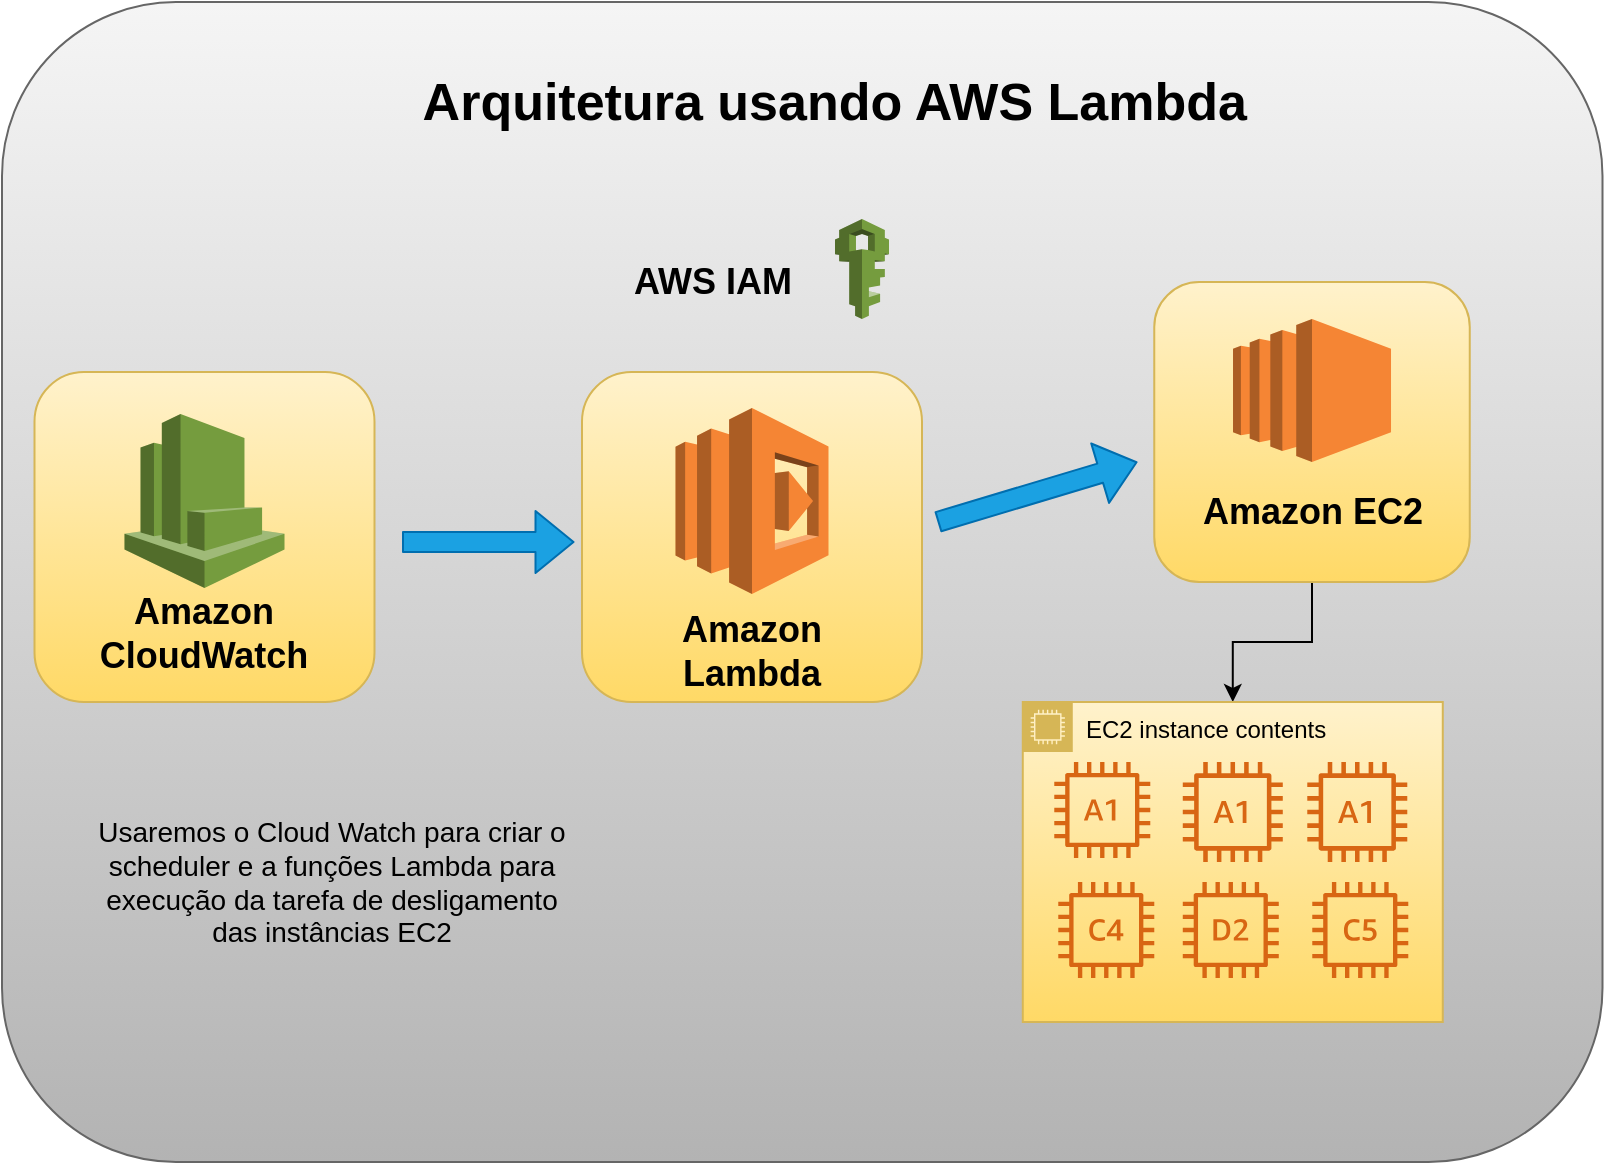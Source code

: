 <mxfile version="14.2.6" type="device"><diagram id="2mPjADY-DY4RU6S5QSkG" name="Page-1"><mxGraphModel dx="1422" dy="772" grid="1" gridSize="10" guides="1" tooltips="1" connect="1" arrows="1" fold="1" page="1" pageScale="1" pageWidth="827" pageHeight="1169" math="0" shadow="0"><root><mxCell id="0"/><mxCell id="1" parent="0"/><mxCell id="6c9NbKLZmSGp76b5sdFG-24" value="" style="rounded=1;whiteSpace=wrap;html=1;fillColor=#f5f5f5;strokeColor=#666666;gradientColor=#b3b3b3;" vertex="1" parent="1"><mxGeometry x="10" y="20" width="800.25" height="580" as="geometry"/></mxCell><mxCell id="6c9NbKLZmSGp76b5sdFG-27" value="" style="rounded=1;whiteSpace=wrap;html=1;gradientColor=#ffd966;fillColor=#fff2cc;strokeColor=#d6b656;" vertex="1" parent="1"><mxGeometry x="26.25" y="205" width="170" height="165" as="geometry"/></mxCell><mxCell id="6c9NbKLZmSGp76b5sdFG-25" value="" style="rounded=1;whiteSpace=wrap;html=1;gradientColor=#ffd966;fillColor=#fff2cc;strokeColor=#d6b656;" vertex="1" parent="1"><mxGeometry x="300" y="205" width="170" height="165" as="geometry"/></mxCell><mxCell id="6c9NbKLZmSGp76b5sdFG-19" style="edgeStyle=orthogonalEdgeStyle;rounded=0;orthogonalLoop=1;jettySize=auto;html=1;entryX=0.5;entryY=0;entryDx=0;entryDy=0;" edge="1" parent="1" source="6c9NbKLZmSGp76b5sdFG-15" target="6c9NbKLZmSGp76b5sdFG-4"><mxGeometry relative="1" as="geometry"/></mxCell><mxCell id="6c9NbKLZmSGp76b5sdFG-15" value="" style="rounded=1;whiteSpace=wrap;html=1;fillColor=#fff2cc;strokeColor=#d6b656;gradientColor=#ffd966;" vertex="1" parent="1"><mxGeometry x="586.13" y="160" width="157.75" height="150" as="geometry"/></mxCell><mxCell id="6c9NbKLZmSGp76b5sdFG-1" value="" style="outlineConnect=0;dashed=0;verticalLabelPosition=bottom;verticalAlign=top;align=center;html=1;shape=mxgraph.aws3.cloudwatch;fillColor=#759C3E;gradientColor=none;" vertex="1" parent="1"><mxGeometry x="71.25" y="226" width="80" height="87" as="geometry"/></mxCell><mxCell id="6c9NbKLZmSGp76b5sdFG-2" value="" style="outlineConnect=0;dashed=0;verticalLabelPosition=bottom;verticalAlign=top;align=center;html=1;shape=mxgraph.aws3.lambda;fillColor=#F58534;gradientColor=none;" vertex="1" parent="1"><mxGeometry x="346.75" y="223" width="76.5" height="93" as="geometry"/></mxCell><mxCell id="6c9NbKLZmSGp76b5sdFG-3" value="" style="outlineConnect=0;dashed=0;verticalLabelPosition=bottom;verticalAlign=top;align=center;html=1;shape=mxgraph.aws3.ec2;fillColor=#F58534;gradientColor=none;" vertex="1" parent="1"><mxGeometry x="625.51" y="178.5" width="79" height="71.5" as="geometry"/></mxCell><mxCell id="6c9NbKLZmSGp76b5sdFG-4" value="EC2 instance contents" style="points=[[0,0],[0.25,0],[0.5,0],[0.75,0],[1,0],[1,0.25],[1,0.5],[1,0.75],[1,1],[0.75,1],[0.5,1],[0.25,1],[0,1],[0,0.75],[0,0.5],[0,0.25]];outlineConnect=0;gradientColor=#ffd966;html=1;whiteSpace=wrap;fontSize=12;fontStyle=0;shape=mxgraph.aws4.group;grIcon=mxgraph.aws4.group_ec2_instance_contents;strokeColor=#d6b656;fillColor=#fff2cc;verticalAlign=top;align=left;spacingLeft=30;dashed=0;" vertex="1" parent="1"><mxGeometry x="520.39" y="370" width="210" height="160" as="geometry"/></mxCell><mxCell id="6c9NbKLZmSGp76b5sdFG-6" value="" style="outlineConnect=0;fontColor=#232F3E;gradientColor=none;fillColor=#D86613;strokeColor=none;dashed=0;verticalLabelPosition=bottom;verticalAlign=top;align=center;html=1;fontSize=12;fontStyle=0;aspect=fixed;pointerEvents=1;shape=mxgraph.aws4.a1_instance;" vertex="1" parent="1"><mxGeometry x="536.14" y="400" width="48" height="48" as="geometry"/></mxCell><mxCell id="6c9NbKLZmSGp76b5sdFG-7" value="" style="outlineConnect=0;fontColor=#232F3E;gradientColor=none;fillColor=#D86613;strokeColor=none;dashed=0;verticalLabelPosition=bottom;verticalAlign=top;align=center;html=1;fontSize=12;fontStyle=0;aspect=fixed;pointerEvents=1;shape=mxgraph.aws4.c4_instance;" vertex="1" parent="1"><mxGeometry x="538.14" y="460" width="48" height="48" as="geometry"/></mxCell><mxCell id="6c9NbKLZmSGp76b5sdFG-8" value="" style="outlineConnect=0;fontColor=#232F3E;gradientColor=none;fillColor=#D86613;strokeColor=none;dashed=0;verticalLabelPosition=bottom;verticalAlign=top;align=center;html=1;fontSize=12;fontStyle=0;aspect=fixed;pointerEvents=1;shape=mxgraph.aws4.d2_instance;" vertex="1" parent="1"><mxGeometry x="600.39" y="460" width="48" height="48" as="geometry"/></mxCell><mxCell id="6c9NbKLZmSGp76b5sdFG-9" value="" style="outlineConnect=0;fontColor=#232F3E;gradientColor=none;fillColor=#D86613;strokeColor=none;dashed=0;verticalLabelPosition=bottom;verticalAlign=top;align=center;html=1;fontSize=12;fontStyle=0;aspect=fixed;pointerEvents=1;shape=mxgraph.aws4.a1_instance;" vertex="1" parent="1"><mxGeometry x="600.39" y="400" width="50" height="50" as="geometry"/></mxCell><mxCell id="6c9NbKLZmSGp76b5sdFG-10" value="" style="outlineConnect=0;fontColor=#232F3E;gradientColor=none;fillColor=#D86613;strokeColor=none;dashed=0;verticalLabelPosition=bottom;verticalAlign=top;align=center;html=1;fontSize=12;fontStyle=0;aspect=fixed;pointerEvents=1;shape=mxgraph.aws4.a1_instance;" vertex="1" parent="1"><mxGeometry x="662.64" y="400" width="50" height="50" as="geometry"/></mxCell><mxCell id="6c9NbKLZmSGp76b5sdFG-12" value="" style="outlineConnect=0;fontColor=#232F3E;gradientColor=none;fillColor=#D86613;strokeColor=none;dashed=0;verticalLabelPosition=bottom;verticalAlign=top;align=center;html=1;fontSize=12;fontStyle=0;aspect=fixed;pointerEvents=1;shape=mxgraph.aws4.c5_instance;" vertex="1" parent="1"><mxGeometry x="665.14" y="460" width="48" height="48" as="geometry"/></mxCell><mxCell id="6c9NbKLZmSGp76b5sdFG-13" value="" style="shape=flexArrow;endArrow=classic;html=1;fillColor=#1ba1e2;strokeColor=#006EAF;" edge="1" parent="1"><mxGeometry width="50" height="50" relative="1" as="geometry"><mxPoint x="477.75" y="280" as="sourcePoint"/><mxPoint x="577.75" y="250" as="targetPoint"/></mxGeometry></mxCell><mxCell id="6c9NbKLZmSGp76b5sdFG-16" value="" style="shape=flexArrow;endArrow=classic;html=1;fillColor=#1ba1e2;strokeColor=#006EAF;" edge="1" parent="1"><mxGeometry width="50" height="50" relative="1" as="geometry"><mxPoint x="210" y="290" as="sourcePoint"/><mxPoint x="296.25" y="290" as="targetPoint"/></mxGeometry></mxCell><mxCell id="6c9NbKLZmSGp76b5sdFG-17" value="&lt;font style=&quot;font-size: 18px&quot;&gt;&lt;b&gt;Amazon Lambda&lt;/b&gt;&lt;/font&gt;" style="text;html=1;strokeColor=none;fillColor=none;align=center;verticalAlign=middle;whiteSpace=wrap;rounded=0;" vertex="1" parent="1"><mxGeometry x="325" y="330" width="120" height="30" as="geometry"/></mxCell><mxCell id="6c9NbKLZmSGp76b5sdFG-18" value="&lt;font style=&quot;font-size: 18px&quot;&gt;&lt;b&gt;Amazon EC2&lt;/b&gt;&lt;/font&gt;" style="text;html=1;strokeColor=none;fillColor=none;align=center;verticalAlign=middle;whiteSpace=wrap;rounded=0;" vertex="1" parent="1"><mxGeometry x="599.64" y="260" width="130.75" height="30" as="geometry"/></mxCell><mxCell id="6c9NbKLZmSGp76b5sdFG-21" value="&lt;font style=&quot;font-size: 18px&quot;&gt;&lt;b&gt;Amazon CloudWatch&lt;/b&gt;&lt;/font&gt;" style="text;html=1;strokeColor=none;fillColor=none;align=center;verticalAlign=middle;whiteSpace=wrap;rounded=0;" vertex="1" parent="1"><mxGeometry x="41.25" y="320.5" width="140" height="30" as="geometry"/></mxCell><mxCell id="6c9NbKLZmSGp76b5sdFG-22" value="" style="outlineConnect=0;dashed=0;verticalLabelPosition=bottom;verticalAlign=top;align=center;html=1;shape=mxgraph.aws3.iam;fillColor=#759C3E;gradientColor=none;" vertex="1" parent="1"><mxGeometry x="426.5" y="128.5" width="27" height="50" as="geometry"/></mxCell><mxCell id="6c9NbKLZmSGp76b5sdFG-23" value="&lt;font style=&quot;font-size: 18px&quot;&gt;&lt;b&gt;AWS IAM&lt;/b&gt;&lt;/font&gt;" style="text;html=1;strokeColor=none;fillColor=none;align=center;verticalAlign=middle;whiteSpace=wrap;rounded=0;" vertex="1" parent="1"><mxGeometry x="317" y="150" width="97" height="20" as="geometry"/></mxCell><mxCell id="6c9NbKLZmSGp76b5sdFG-28" value="&lt;font size=&quot;1&quot;&gt;&lt;b style=&quot;font-size: 26px&quot;&gt;Arquitetura usando AWS Lambda&amp;nbsp;&lt;/b&gt;&lt;/font&gt;" style="text;html=1;strokeColor=none;fillColor=none;align=center;verticalAlign=middle;whiteSpace=wrap;rounded=0;" vertex="1" parent="1"><mxGeometry x="170" y="50" width="520" height="40" as="geometry"/></mxCell><mxCell id="6c9NbKLZmSGp76b5sdFG-29" value="&lt;font style=&quot;font-size: 14px&quot;&gt;Usaremos o Cloud Watch para criar o scheduler e a funções Lambda para execução da tarefa de desligamento das instâncias EC2&lt;/font&gt;" style="text;html=1;strokeColor=none;fillColor=none;align=center;verticalAlign=middle;whiteSpace=wrap;rounded=0;" vertex="1" parent="1"><mxGeometry x="50" y="420" width="250" height="80" as="geometry"/></mxCell></root></mxGraphModel></diagram></mxfile>